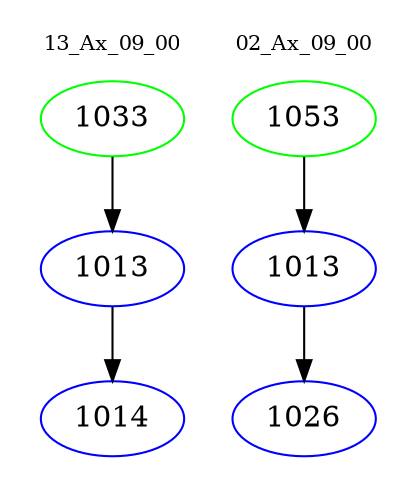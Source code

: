 digraph{
subgraph cluster_0 {
color = white
label = "13_Ax_09_00";
fontsize=10;
T0_1033 [label="1033", color="green"]
T0_1033 -> T0_1013 [color="black"]
T0_1013 [label="1013", color="blue"]
T0_1013 -> T0_1014 [color="black"]
T0_1014 [label="1014", color="blue"]
}
subgraph cluster_1 {
color = white
label = "02_Ax_09_00";
fontsize=10;
T1_1053 [label="1053", color="green"]
T1_1053 -> T1_1013 [color="black"]
T1_1013 [label="1013", color="blue"]
T1_1013 -> T1_1026 [color="black"]
T1_1026 [label="1026", color="blue"]
}
}
